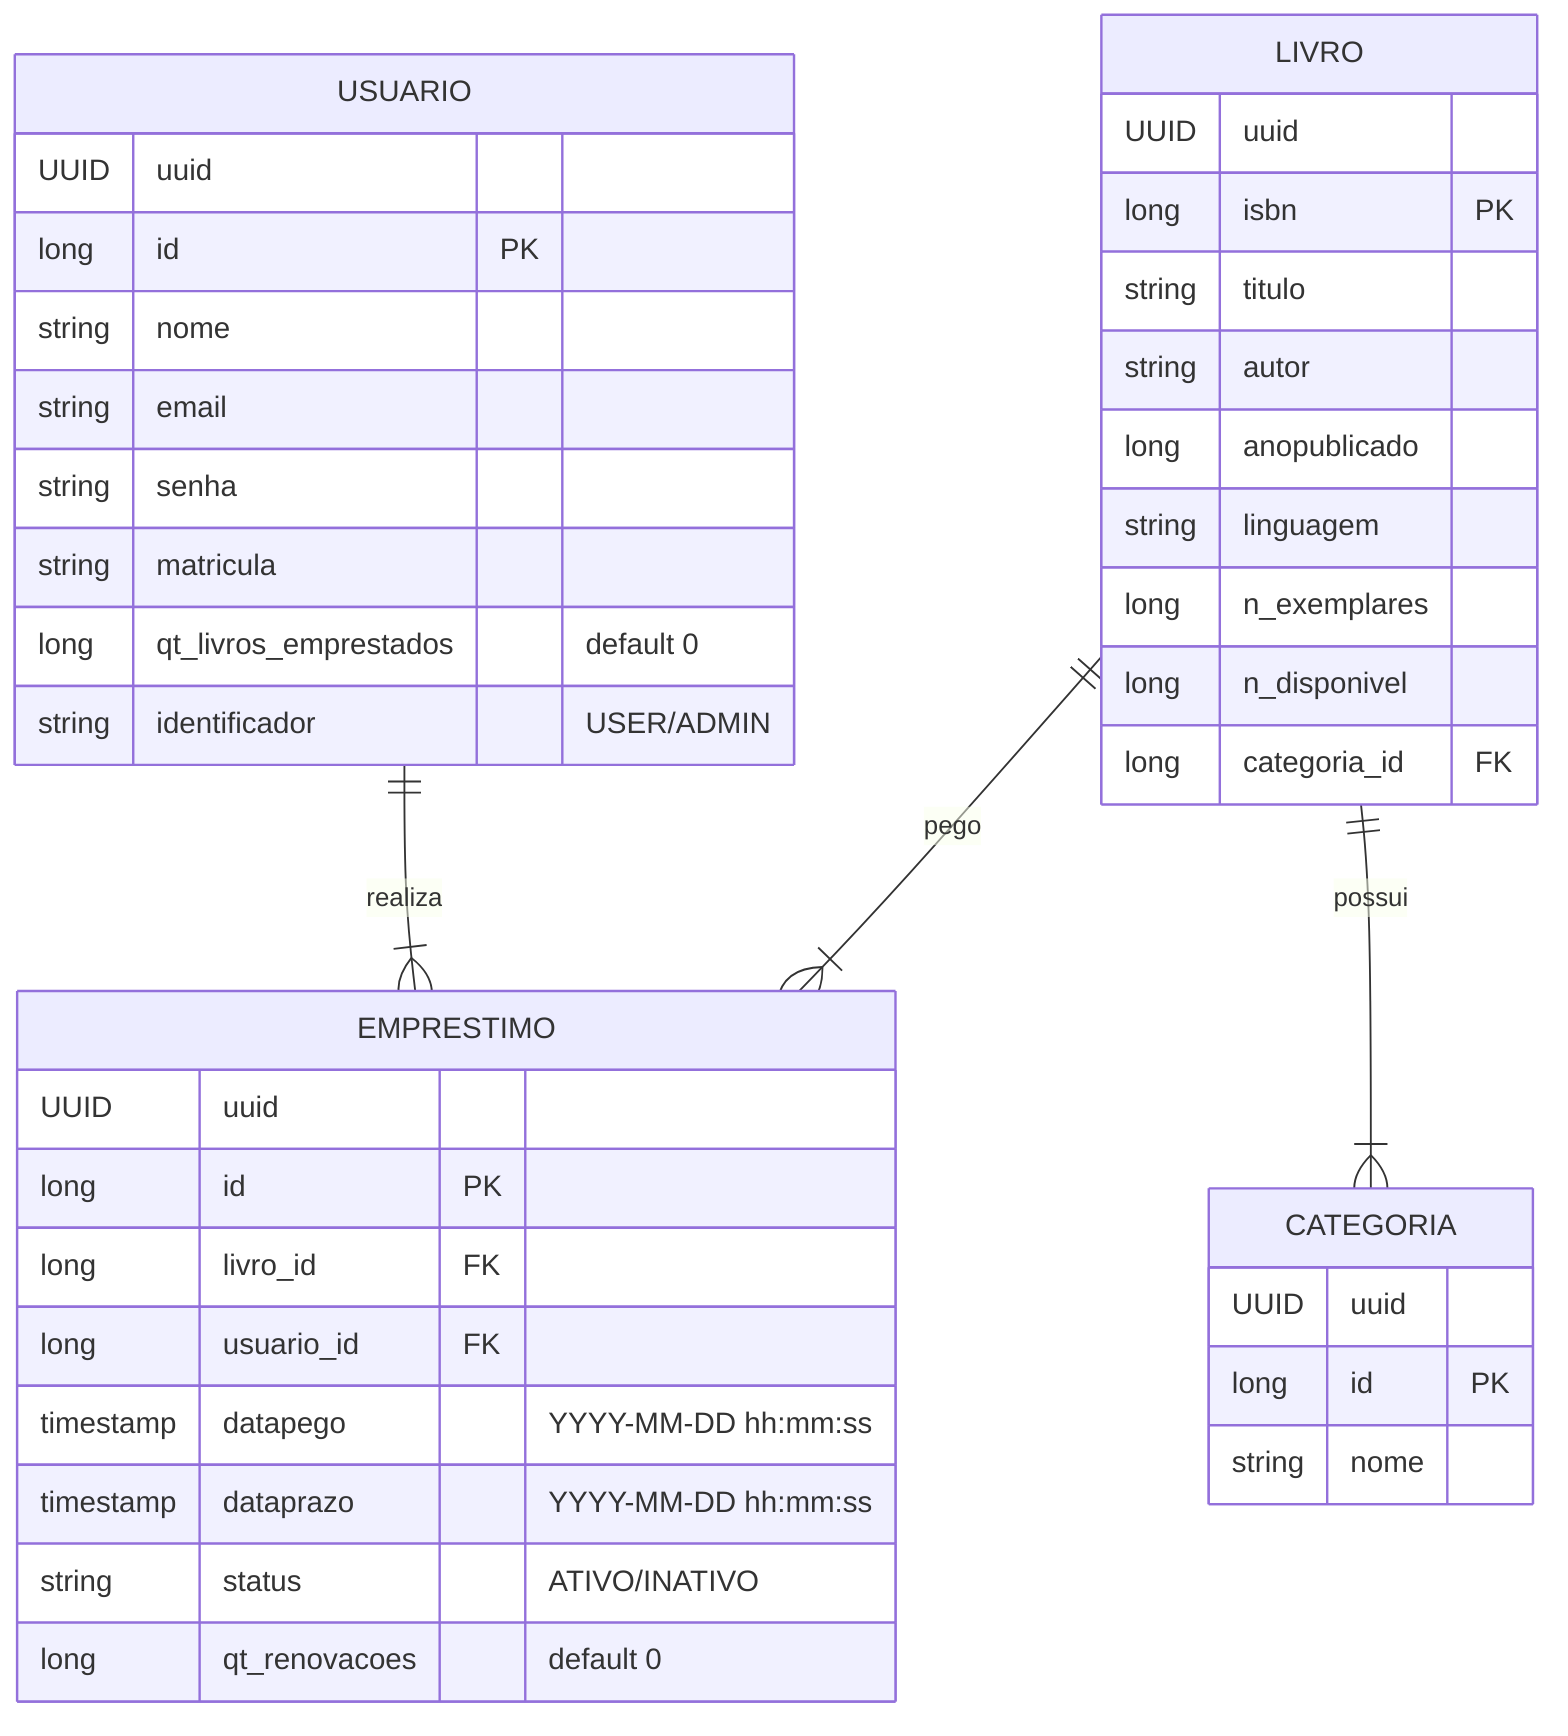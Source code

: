 erDiagram
    USUARIO ||--|{ EMPRESTIMO : realiza
    LIVRO ||--|{ EMPRESTIMO : pego
    LIVRO ||--|{ CATEGORIA : possui

    USUARIO {
        UUID uuid
        long id PK
        string nome
        string email
        string senha
        string matricula
        long qt_livros_emprestados "default 0"
        string identificador "USER/ADMIN"
    }
    LIVRO {        UUID uuid
        long isbn PK
        string titulo
        string autor
        long anopublicado
        string linguagem
        long n_exemplares
        long n_disponivel
        long categoria_id FK
    }
    EMPRESTIMO {
        UUID uuid
        long id PK
        long livro_id FK
        long usuario_id FK
        timestamp datapego "YYYY-MM-DD hh:mm:ss"
        timestamp dataprazo "YYYY-MM-DD hh:mm:ss"
        string status "ATIVO/INATIVO"
        long qt_renovacoes "default 0"
    }
    CATEGORIA{
        UUID uuid
        long id PK
        string nome
    }
